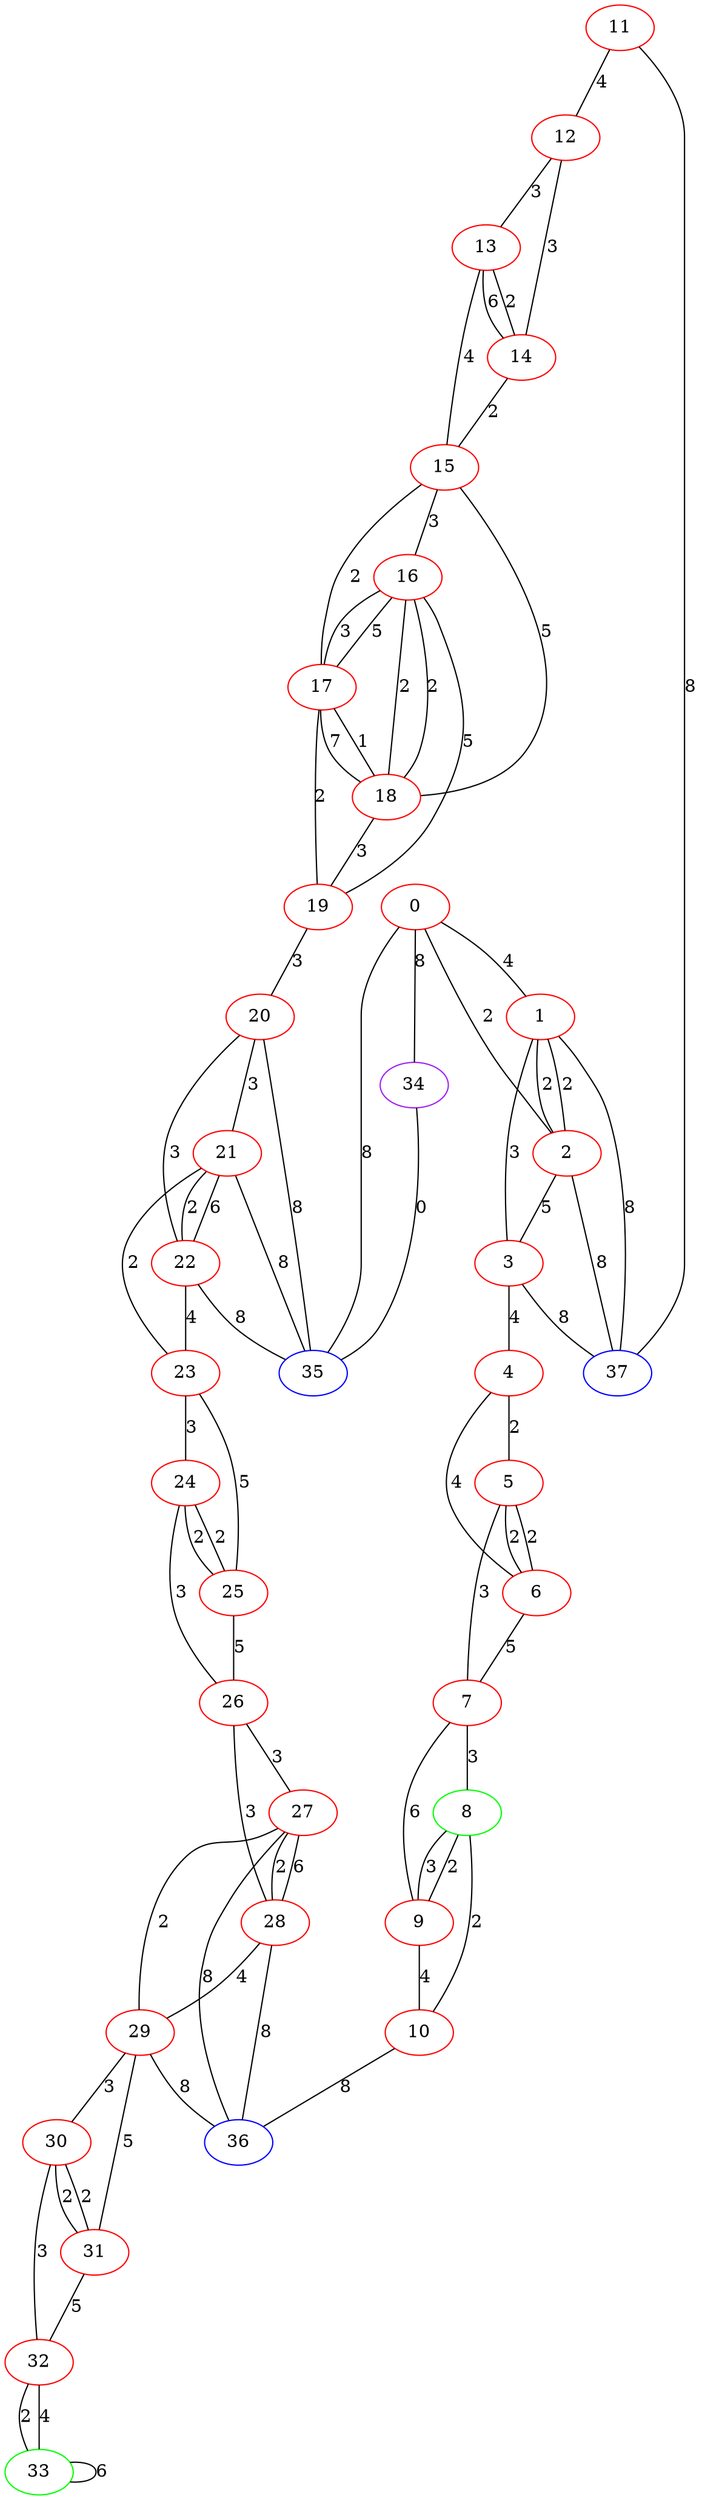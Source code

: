 graph "" {
0 [color=red, weight=1];
1 [color=red, weight=1];
2 [color=red, weight=1];
3 [color=red, weight=1];
4 [color=red, weight=1];
5 [color=red, weight=1];
6 [color=red, weight=1];
7 [color=red, weight=1];
8 [color=green, weight=2];
9 [color=red, weight=1];
10 [color=red, weight=1];
11 [color=red, weight=1];
12 [color=red, weight=1];
13 [color=red, weight=1];
14 [color=red, weight=1];
15 [color=red, weight=1];
16 [color=red, weight=1];
17 [color=red, weight=1];
18 [color=red, weight=1];
19 [color=red, weight=1];
20 [color=red, weight=1];
21 [color=red, weight=1];
22 [color=red, weight=1];
23 [color=red, weight=1];
24 [color=red, weight=1];
25 [color=red, weight=1];
26 [color=red, weight=1];
27 [color=red, weight=1];
28 [color=red, weight=1];
29 [color=red, weight=1];
30 [color=red, weight=1];
31 [color=red, weight=1];
32 [color=red, weight=1];
33 [color=green, weight=2];
34 [color=purple, weight=4];
35 [color=blue, weight=3];
36 [color=blue, weight=3];
37 [color=blue, weight=3];
0 -- 1  [key=0, label=4];
0 -- 2  [key=0, label=2];
0 -- 35  [key=0, label=8];
0 -- 34  [key=0, label=8];
1 -- 2  [key=0, label=2];
1 -- 2  [key=1, label=2];
1 -- 3  [key=0, label=3];
1 -- 37  [key=0, label=8];
2 -- 3  [key=0, label=5];
2 -- 37  [key=0, label=8];
3 -- 4  [key=0, label=4];
3 -- 37  [key=0, label=8];
4 -- 5  [key=0, label=2];
4 -- 6  [key=0, label=4];
5 -- 6  [key=0, label=2];
5 -- 6  [key=1, label=2];
5 -- 7  [key=0, label=3];
6 -- 7  [key=0, label=5];
7 -- 8  [key=0, label=3];
7 -- 9  [key=0, label=6];
8 -- 9  [key=0, label=2];
8 -- 9  [key=1, label=3];
8 -- 10  [key=0, label=2];
9 -- 10  [key=0, label=4];
10 -- 36  [key=0, label=8];
11 -- 12  [key=0, label=4];
11 -- 37  [key=0, label=8];
12 -- 13  [key=0, label=3];
12 -- 14  [key=0, label=3];
13 -- 14  [key=0, label=6];
13 -- 14  [key=1, label=2];
13 -- 15  [key=0, label=4];
14 -- 15  [key=0, label=2];
15 -- 16  [key=0, label=3];
15 -- 17  [key=0, label=2];
15 -- 18  [key=0, label=5];
16 -- 17  [key=0, label=5];
16 -- 17  [key=1, label=3];
16 -- 18  [key=0, label=2];
16 -- 18  [key=1, label=2];
16 -- 19  [key=0, label=5];
17 -- 18  [key=0, label=7];
17 -- 18  [key=1, label=1];
17 -- 19  [key=0, label=2];
18 -- 19  [key=0, label=3];
19 -- 20  [key=0, label=3];
20 -- 35  [key=0, label=8];
20 -- 21  [key=0, label=3];
20 -- 22  [key=0, label=3];
21 -- 35  [key=0, label=8];
21 -- 22  [key=0, label=2];
21 -- 22  [key=1, label=6];
21 -- 23  [key=0, label=2];
22 -- 35  [key=0, label=8];
22 -- 23  [key=0, label=4];
23 -- 24  [key=0, label=3];
23 -- 25  [key=0, label=5];
24 -- 25  [key=0, label=2];
24 -- 25  [key=1, label=2];
24 -- 26  [key=0, label=3];
25 -- 26  [key=0, label=5];
26 -- 27  [key=0, label=3];
26 -- 28  [key=0, label=3];
27 -- 36  [key=0, label=8];
27 -- 28  [key=0, label=6];
27 -- 28  [key=1, label=2];
27 -- 29  [key=0, label=2];
28 -- 36  [key=0, label=8];
28 -- 29  [key=0, label=4];
29 -- 36  [key=0, label=8];
29 -- 30  [key=0, label=3];
29 -- 31  [key=0, label=5];
30 -- 32  [key=0, label=3];
30 -- 31  [key=0, label=2];
30 -- 31  [key=1, label=2];
31 -- 32  [key=0, label=5];
32 -- 33  [key=0, label=2];
32 -- 33  [key=1, label=4];
33 -- 33  [key=0, label=6];
34 -- 35  [key=0, label=0];
}

